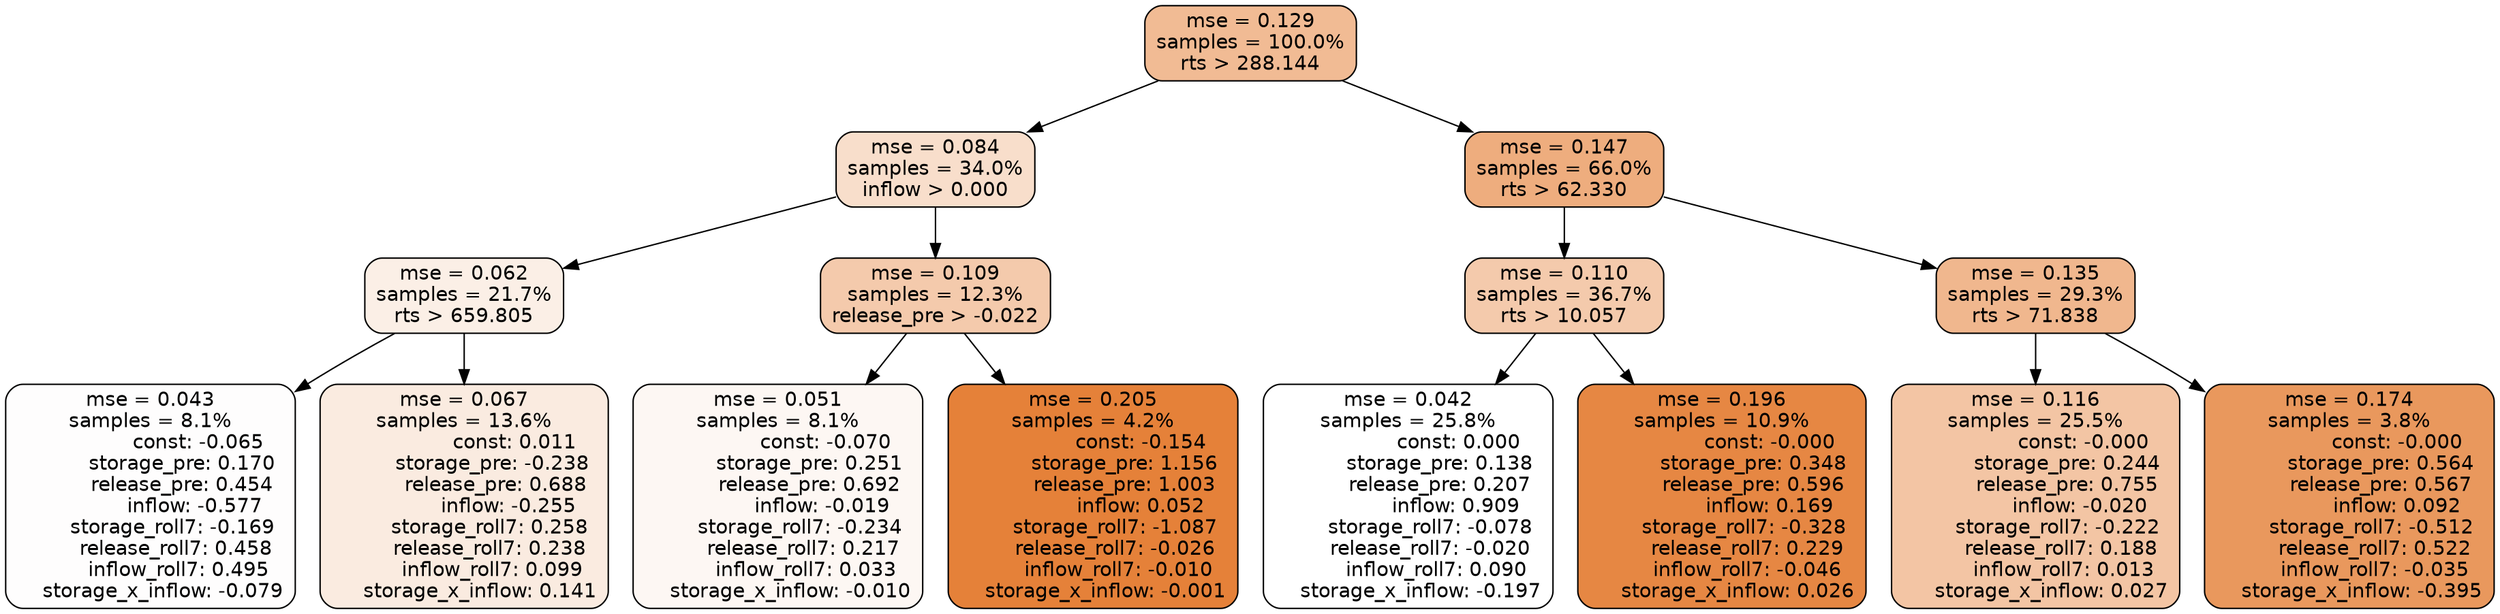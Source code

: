 digraph tree {
node [shape=rectangle, style="filled, rounded", color="black", fontname=helvetica] ;
edge [fontname=helvetica] ;
	"0" [label="mse = 0.129
samples = 100.0%
rts > 288.144", fillcolor="#f1bb94"]
	"8" [label="mse = 0.084
samples = 34.0%
inflow > 0.000", fillcolor="#f8decb"]
	"1" [label="mse = 0.147
samples = 66.0%
rts > 62.330", fillcolor="#eead7e"]
	"9" [label="mse = 0.062
samples = 21.7%
rts > 659.805", fillcolor="#fbefe6"]
	"12" [label="mse = 0.109
samples = 12.3%
release_pre > -0.022", fillcolor="#f4caac"]
	"2" [label="mse = 0.110
samples = 36.7%
rts > 10.057", fillcolor="#f4caac"]
	"5" [label="mse = 0.135
samples = 29.3%
rts > 71.838", fillcolor="#f0b78e"]
	"10" [label="mse = 0.043
samples = 8.1%
               const: -0.065
          storage_pre: 0.170
          release_pre: 0.454
              inflow: -0.577
       storage_roll7: -0.169
        release_roll7: 0.458
         inflow_roll7: 0.495
    storage_x_inflow: -0.079", fillcolor="#fefdfd"]
	"11" [label="mse = 0.067
samples = 13.6%
                const: 0.011
         storage_pre: -0.238
          release_pre: 0.688
              inflow: -0.255
        storage_roll7: 0.258
        release_roll7: 0.238
         inflow_roll7: 0.099
     storage_x_inflow: 0.141", fillcolor="#faebe0"]
	"13" [label="mse = 0.051
samples = 8.1%
               const: -0.070
          storage_pre: 0.251
          release_pre: 0.692
              inflow: -0.019
       storage_roll7: -0.234
        release_roll7: 0.217
         inflow_roll7: 0.033
    storage_x_inflow: -0.010", fillcolor="#fdf7f3"]
	"14" [label="mse = 0.205
samples = 4.2%
               const: -0.154
          storage_pre: 1.156
          release_pre: 1.003
               inflow: 0.052
       storage_roll7: -1.087
       release_roll7: -0.026
        inflow_roll7: -0.010
    storage_x_inflow: -0.001", fillcolor="#e58139"]
	"3" [label="mse = 0.042
samples = 25.8%
                const: 0.000
          storage_pre: 0.138
          release_pre: 0.207
               inflow: 0.909
       storage_roll7: -0.078
       release_roll7: -0.020
         inflow_roll7: 0.090
    storage_x_inflow: -0.197", fillcolor="#ffffff"]
	"4" [label="mse = 0.196
samples = 10.9%
               const: -0.000
          storage_pre: 0.348
          release_pre: 0.596
               inflow: 0.169
       storage_roll7: -0.328
        release_roll7: 0.229
        inflow_roll7: -0.046
     storage_x_inflow: 0.026", fillcolor="#e68743"]
	"7" [label="mse = 0.116
samples = 25.5%
               const: -0.000
          storage_pre: 0.244
          release_pre: 0.755
              inflow: -0.020
       storage_roll7: -0.222
        release_roll7: 0.188
         inflow_roll7: 0.013
     storage_x_inflow: 0.027", fillcolor="#f3c5a4"]
	"6" [label="mse = 0.174
samples = 3.8%
               const: -0.000
          storage_pre: 0.564
          release_pre: 0.567
               inflow: 0.092
       storage_roll7: -0.512
        release_roll7: 0.522
        inflow_roll7: -0.035
    storage_x_inflow: -0.395", fillcolor="#e9985d"]

	"0" -> "1"
	"0" -> "8"
	"8" -> "9"
	"8" -> "12"
	"1" -> "2"
	"1" -> "5"
	"9" -> "10"
	"9" -> "11"
	"12" -> "13"
	"12" -> "14"
	"2" -> "3"
	"2" -> "4"
	"5" -> "6"
	"5" -> "7"
}